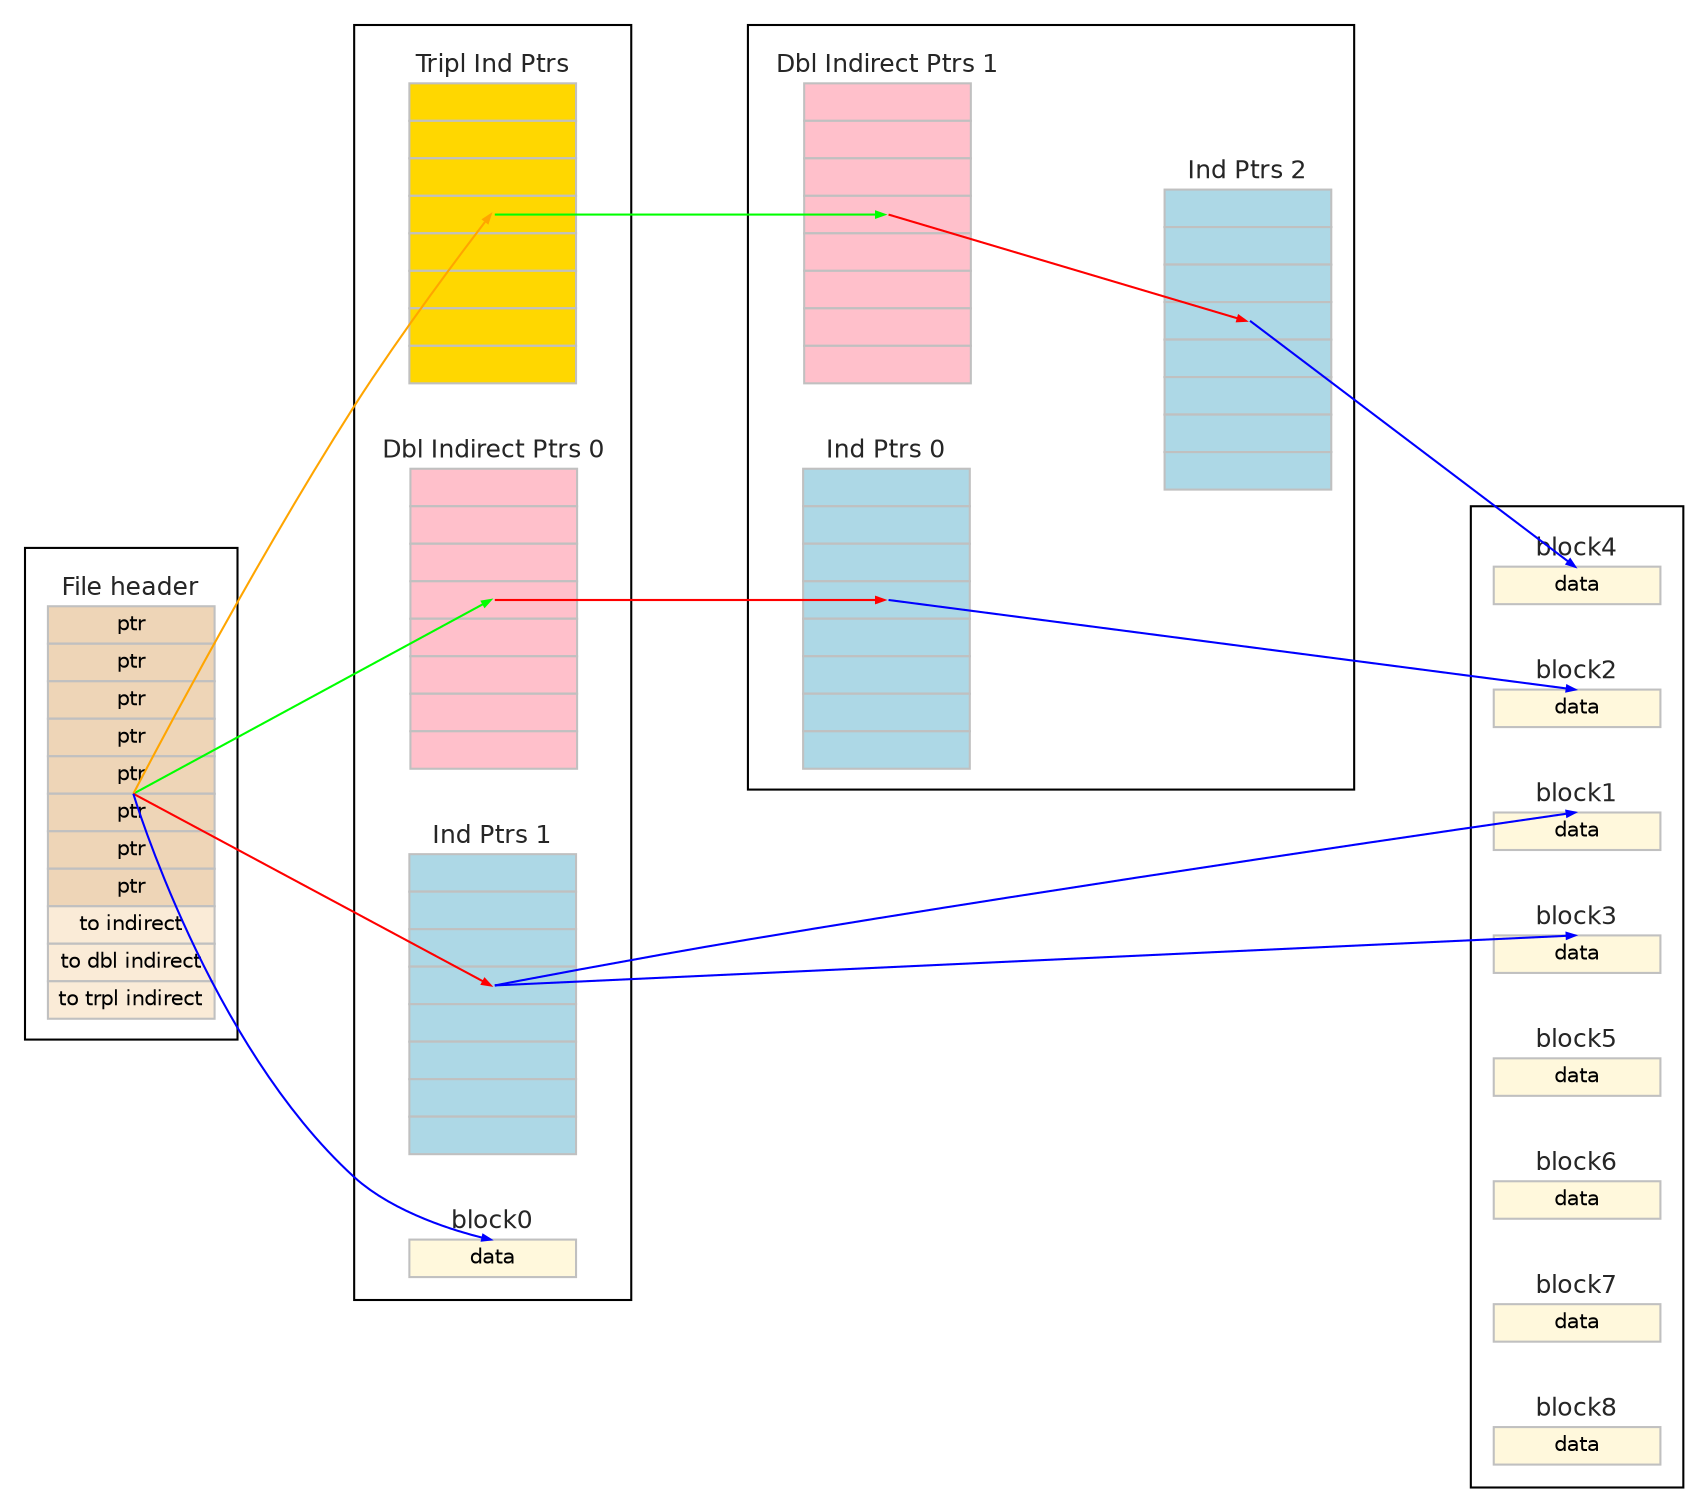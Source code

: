 digraph "memsim/diag/diagsample5" {
	graph [fontname=Helvetica rankdir=LR ranksep=1.0]
	node [fontname=Helvetica fontsize=8 margin="0.04 0.04" shape=none width=0.4]
	edge [arrowsize=0.4 headclip=false headport=center tailclip=false tailport=center]
	top:9:c -> dbox0 [color=green headclip=false headport=center tailclip=false tailport=center]
	top:10 -> tbox0 [color=orange headclip=false headport=center tailclip=false tailport=center]
	dbox1:1 -> ibox2 [color=red headclip=false headport=center tailclip=false tailport=center]
	tbox0:3 -> dbox1 [color=green headclip=false headport=center tailclip=false tailport=center]
	top:8 -> ibox1 [color=red headclip=false headport=center tailclip=false tailport=center]
	ibox0:4 -> tiny2 [color=blue headclip=false headport=center tailclip=false tailport=center]
	ibox1:3 -> tiny1 [color=blue headclip=false headport=center tailclip=false tailport=center]
	ibox1:2 -> tiny3 [color=blue headclip=false headport=center tailclip=false tailport=center]
	ibox2:3 -> tiny4 [color=blue headclip=false headport=center tailclip=false tailport=center]
	top:1 -> tiny0 [color=blue headclip=false headport=center tailclip=false tailport=center]
	dbox0:3 -> ibox0 [color=red headclip=false headport=center tailclip=false tailport=center]
	subgraph cluster_first {
		top [label=<<table border="0.1" cellborder="1" cellspacing="0"><TR><TD border="0.0" ><font face="helvetica" color="grey15" point-size="12">File header</font></TD></TR><tr><td align="text" color="grey" bgcolor="bisque2" height="18" fixedsize="true" width="80" port="0"><font point-size="10">ptr</font></td></tr><tr><td align="text" color="grey" bgcolor="bisque2" height="18" fixedsize="true" width="80" port="1"><font point-size="10">ptr</font></td></tr><tr><td align="text" color="grey" bgcolor="bisque2" height="18" fixedsize="true" width="80" port="2"><font point-size="10">ptr</font></td></tr><tr><td align="text" color="grey" bgcolor="bisque2" height="18" fixedsize="true" width="80" port="3"><font point-size="10">ptr</font></td></tr><tr><td align="text" color="grey" bgcolor="bisque2" height="18" fixedsize="true" width="80" port="4"><font point-size="10">ptr</font></td></tr><tr><td align="text" color="grey" bgcolor="bisque2" height="18" fixedsize="true" width="80" port="5"><font point-size="10">ptr</font></td></tr><tr><td align="text" color="grey" bgcolor="bisque2" height="18" fixedsize="true" width="80" port="6"><font point-size="10">ptr</font></td></tr><tr><td align="text" color="grey" bgcolor="bisque2" height="18" fixedsize="true" width="80" port="7"><font point-size="10">ptr</font></td></tr><tr><td align="text" color="grey" bgcolor="antiquewhite" height="18" fixedsize="true" width="80" port="8"><font point-size="10">to indirect</font></td></tr><tr><td align="text" color="grey" bgcolor="antiquewhite" height="18" fixedsize="true" width="80" port="9"><font point-size="10">to dbl indirect</font></td></tr><tr><td align="text" color="grey" bgcolor="antiquewhite" height="18" fixedsize="true" width="80" port="10"><font point-size="10">to trpl indirect</font></td></tr></table>>]
		rank=sink
	}
	subgraph cluster_second {
		ibox1 [label=<<table border="0.1" cellborder="1" cellspacing="0"><TR><TD border="0.0" ><font face="helvetica" color="grey15" point-size="12">Ind Ptrs 1</font></TD></TR><tr><td align="text" color="grey" bgcolor="lightblue" height="18" fixedsize="true" width="80" port="0"><font point-size="10"> </font></td></tr><tr><td align="text" color="grey" bgcolor="lightblue" height="18" fixedsize="true" width="80" port="1"><font point-size="10"> </font></td></tr><tr><td align="text" color="grey" bgcolor="lightblue" height="18" fixedsize="true" width="80" port="2"><font point-size="10"> </font></td></tr><tr><td align="text" color="grey" bgcolor="lightblue" height="18" fixedsize="true" width="80" port="3"><font point-size="10"> </font></td></tr><tr><td align="text" color="grey" bgcolor="lightblue" height="18" fixedsize="true" width="80" port="4"><font point-size="10"> </font></td></tr><tr><td align="text" color="grey" bgcolor="lightblue" height="18" fixedsize="true" width="80" port="5"><font point-size="10"> </font></td></tr><tr><td align="text" color="grey" bgcolor="lightblue" height="18" fixedsize="true" width="80" port="6"><font point-size="10"> </font></td></tr><tr><td align="text" color="grey" bgcolor="lightblue" height="18" fixedsize="true" width="80" port="7"><font point-size="10"> </font></td></tr></table>>]
		dbox0 [label=<<table border="0.1" cellborder="1" cellspacing="0"><TR><TD border="0.0" ><font face="helvetica" color="grey15" point-size="12">Dbl Indirect Ptrs 0</font></TD></TR><tr><td align="text" color="grey" bgcolor="pink" height="18" fixedsize="true" width="80" port="0"><font point-size="10"> </font></td></tr><tr><td align="text" color="grey" bgcolor="pink" height="18" fixedsize="true" width="80" port="1"><font point-size="10"> </font></td></tr><tr><td align="text" color="grey" bgcolor="pink" height="18" fixedsize="true" width="80" port="2"><font point-size="10"> </font></td></tr><tr><td align="text" color="grey" bgcolor="pink" height="18" fixedsize="true" width="80" port="3"><font point-size="10"> </font></td></tr><tr><td align="text" color="grey" bgcolor="pink" height="18" fixedsize="true" width="80" port="4"><font point-size="10"> </font></td></tr><tr><td align="text" color="grey" bgcolor="pink" height="18" fixedsize="true" width="80" port="5"><font point-size="10"> </font></td></tr><tr><td align="text" color="grey" bgcolor="pink" height="18" fixedsize="true" width="80" port="6"><font point-size="10"> </font></td></tr><tr><td align="text" color="grey" bgcolor="pink" height="18" fixedsize="true" width="80" port="7"><font point-size="10"> </font></td></tr></table>>]
		tbox0 [label=<<table border="0.1" cellborder="1" cellspacing="0"><TR><TD border="0.0" ><font face="helvetica" color="grey15" point-size="12">Tripl Ind Ptrs</font></TD></TR><tr><td align="text" color="grey" bgcolor="gold" height="18" fixedsize="true" width="80" port="0"><font point-size="10"> </font></td></tr><tr><td align="text" color="grey" bgcolor="gold" height="18" fixedsize="true" width="80" port="1"><font point-size="10"> </font></td></tr><tr><td align="text" color="grey" bgcolor="gold" height="18" fixedsize="true" width="80" port="2"><font point-size="10"> </font></td></tr><tr><td align="text" color="grey" bgcolor="gold" height="18" fixedsize="true" width="80" port="3"><font point-size="10"> </font></td></tr><tr><td align="text" color="grey" bgcolor="gold" height="18" fixedsize="true" width="80" port="4"><font point-size="10"> </font></td></tr><tr><td align="text" color="grey" bgcolor="gold" height="18" fixedsize="true" width="80" port="5"><font point-size="10"> </font></td></tr><tr><td align="text" color="grey" bgcolor="gold" height="18" fixedsize="true" width="80" port="6"><font point-size="10"> </font></td></tr><tr><td align="text" color="grey" bgcolor="gold" height="18" fixedsize="true" width="80" port="7"><font point-size="10"> </font></td></tr></table>>]
		tiny0 [label=<<table border="0.1" cellborder="1" cellspacing="0"><TR><TD border="0.0" ><font face="helvetica" color="grey15" point-size="12">block0</font></TD></TR><tr><td align="text" color="grey" bgcolor="cornsilk" height="18" fixedsize="true" width="80" port="only"><font point-size="10">data</font></td></tr></table>>]
		rank=same
	}
	subgraph cluster_third {
		ibox0 [label=<<table border="0.1" cellborder="1" cellspacing="0"><TR><TD border="0.0" ><font face="helvetica" color="grey15" point-size="12">Ind Ptrs 0</font></TD></TR><tr><td align="text" color="grey" bgcolor="lightblue" height="18" fixedsize="true" width="80" port="0"><font point-size="10"> </font></td></tr><tr><td align="text" color="grey" bgcolor="lightblue" height="18" fixedsize="true" width="80" port="1"><font point-size="10"> </font></td></tr><tr><td align="text" color="grey" bgcolor="lightblue" height="18" fixedsize="true" width="80" port="2"><font point-size="10"> </font></td></tr><tr><td align="text" color="grey" bgcolor="lightblue" height="18" fixedsize="true" width="80" port="3"><font point-size="10"> </font></td></tr><tr><td align="text" color="grey" bgcolor="lightblue" height="18" fixedsize="true" width="80" port="4"><font point-size="10"> </font></td></tr><tr><td align="text" color="grey" bgcolor="lightblue" height="18" fixedsize="true" width="80" port="5"><font point-size="10"> </font></td></tr><tr><td align="text" color="grey" bgcolor="lightblue" height="18" fixedsize="true" width="80" port="6"><font point-size="10"> </font></td></tr><tr><td align="text" color="grey" bgcolor="lightblue" height="18" fixedsize="true" width="80" port="7"><font point-size="10"> </font></td></tr></table>>]
		ibox2 [label=<<table border="0.1" cellborder="1" cellspacing="0"><TR><TD border="0.0" ><font face="helvetica" color="grey15" point-size="12">Ind Ptrs 2</font></TD></TR><tr><td align="text" color="grey" bgcolor="lightblue" height="18" fixedsize="true" width="80" port="0"><font point-size="10"> </font></td></tr><tr><td align="text" color="grey" bgcolor="lightblue" height="18" fixedsize="true" width="80" port="1"><font point-size="10"> </font></td></tr><tr><td align="text" color="grey" bgcolor="lightblue" height="18" fixedsize="true" width="80" port="2"><font point-size="10"> </font></td></tr><tr><td align="text" color="grey" bgcolor="lightblue" height="18" fixedsize="true" width="80" port="3"><font point-size="10"> </font></td></tr><tr><td align="text" color="grey" bgcolor="lightblue" height="18" fixedsize="true" width="80" port="4"><font point-size="10"> </font></td></tr><tr><td align="text" color="grey" bgcolor="lightblue" height="18" fixedsize="true" width="80" port="5"><font point-size="10"> </font></td></tr><tr><td align="text" color="grey" bgcolor="lightblue" height="18" fixedsize="true" width="80" port="6"><font point-size="10"> </font></td></tr><tr><td align="text" color="grey" bgcolor="lightblue" height="18" fixedsize="true" width="80" port="7"><font point-size="10"> </font></td></tr></table>>]
		dbox1 [label=<<table border="0.1" cellborder="1" cellspacing="0"><TR><TD border="0.0" ><font face="helvetica" color="grey15" point-size="12">Dbl Indirect Ptrs 1</font></TD></TR><tr><td align="text" color="grey" bgcolor="pink" height="18" fixedsize="true" width="80" port="0"><font point-size="10"> </font></td></tr><tr><td align="text" color="grey" bgcolor="pink" height="18" fixedsize="true" width="80" port="1"><font point-size="10"> </font></td></tr><tr><td align="text" color="grey" bgcolor="pink" height="18" fixedsize="true" width="80" port="2"><font point-size="10"> </font></td></tr><tr><td align="text" color="grey" bgcolor="pink" height="18" fixedsize="true" width="80" port="3"><font point-size="10"> </font></td></tr><tr><td align="text" color="grey" bgcolor="pink" height="18" fixedsize="true" width="80" port="4"><font point-size="10"> </font></td></tr><tr><td align="text" color="grey" bgcolor="pink" height="18" fixedsize="true" width="80" port="5"><font point-size="10"> </font></td></tr><tr><td align="text" color="grey" bgcolor="pink" height="18" fixedsize="true" width="80" port="6"><font point-size="10"> </font></td></tr><tr><td align="text" color="grey" bgcolor="pink" height="18" fixedsize="true" width="80" port="7"><font point-size="10"> </font></td></tr></table>>]
		rank=same
	}
	subgraph cluster_fourth {
		tiny0 [label=<<table border="0.1" cellborder="1" cellspacing="0"><TR><TD border="0.0" ><font face="helvetica" color="grey15" point-size="12">block0</font></TD></TR><tr><td align="text" color="grey" bgcolor="cornsilk" height="18" fixedsize="true" width="80" port="only"><font point-size="10">data</font></td></tr></table>>]
		tiny1 [label=<<table border="0.1" cellborder="1" cellspacing="0"><TR><TD border="0.0" ><font face="helvetica" color="grey15" point-size="12">block1</font></TD></TR><tr><td align="text" color="grey" bgcolor="cornsilk" height="18" fixedsize="true" width="80" port="only"><font point-size="10">data</font></td></tr></table>>]
		tiny2 [label=<<table border="0.1" cellborder="1" cellspacing="0"><TR><TD border="0.0" ><font face="helvetica" color="grey15" point-size="12">block2</font></TD></TR><tr><td align="text" color="grey" bgcolor="cornsilk" height="18" fixedsize="true" width="80" port="only"><font point-size="10">data</font></td></tr></table>>]
		tiny3 [label=<<table border="0.1" cellborder="1" cellspacing="0"><TR><TD border="0.0" ><font face="helvetica" color="grey15" point-size="12">block3</font></TD></TR><tr><td align="text" color="grey" bgcolor="cornsilk" height="18" fixedsize="true" width="80" port="only"><font point-size="10">data</font></td></tr></table>>]
		tiny4 [label=<<table border="0.1" cellborder="1" cellspacing="0"><TR><TD border="0.0" ><font face="helvetica" color="grey15" point-size="12">block4</font></TD></TR><tr><td align="text" color="grey" bgcolor="cornsilk" height="18" fixedsize="true" width="80" port="only"><font point-size="10">data</font></td></tr></table>>]
		tiny5 [label=<<table border="0.1" cellborder="1" cellspacing="0"><TR><TD border="0.0" ><font face="helvetica" color="grey15" point-size="12">block5</font></TD></TR><tr><td align="text" color="grey" bgcolor="cornsilk" height="18" fixedsize="true" width="80" port="only"><font point-size="10">data</font></td></tr></table>>]
		tiny6 [label=<<table border="0.1" cellborder="1" cellspacing="0"><TR><TD border="0.0" ><font face="helvetica" color="grey15" point-size="12">block6</font></TD></TR><tr><td align="text" color="grey" bgcolor="cornsilk" height="18" fixedsize="true" width="80" port="only"><font point-size="10">data</font></td></tr></table>>]
		tiny7 [label=<<table border="0.1" cellborder="1" cellspacing="0"><TR><TD border="0.0" ><font face="helvetica" color="grey15" point-size="12">block7</font></TD></TR><tr><td align="text" color="grey" bgcolor="cornsilk" height="18" fixedsize="true" width="80" port="only"><font point-size="10">data</font></td></tr></table>>]
		tiny8 [label=<<table border="0.1" cellborder="1" cellspacing="0"><TR><TD border="0.0" ><font face="helvetica" color="grey15" point-size="12">block8</font></TD></TR><tr><td align="text" color="grey" bgcolor="cornsilk" height="18" fixedsize="true" width="80" port="only"><font point-size="10">data</font></td></tr></table>>]
		rank=min
	}
	subgraph cluster_fifth {
		rank=source
	}
}
